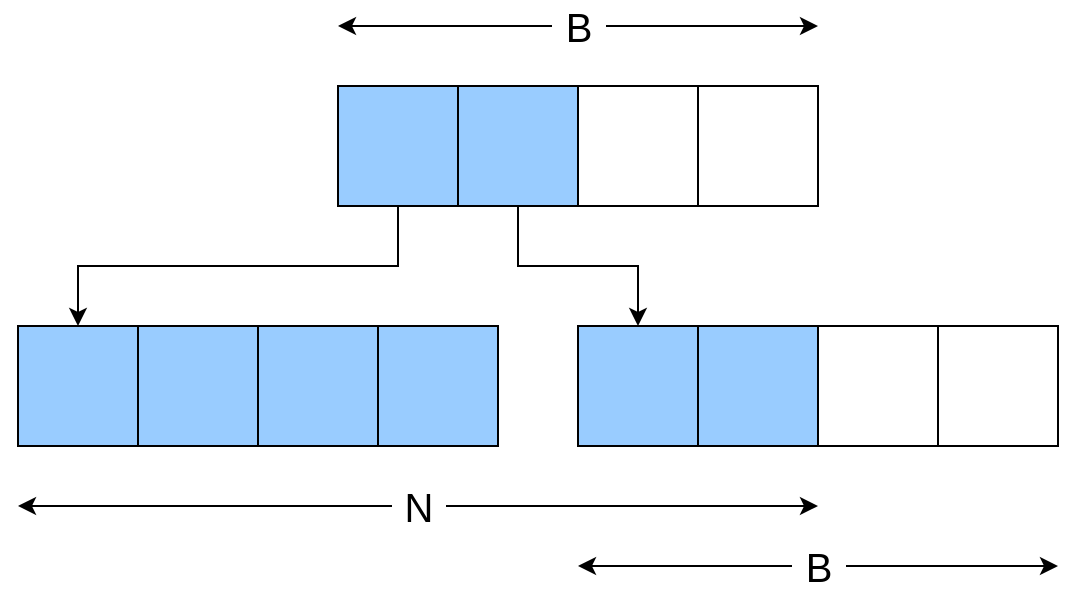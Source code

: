 <mxfile version="20.6.2" type="device"><diagram id="-7oHc_d8tv8FBuzgEi4-" name="Page-1"><mxGraphModel dx="1122" dy="1041" grid="1" gridSize="10" guides="1" tooltips="1" connect="1" arrows="1" fold="1" page="1" pageScale="1" pageWidth="850" pageHeight="1100" math="0" shadow="0"><root><mxCell id="0"/><mxCell id="1" parent="0"/><mxCell id="34mqL4myBIgFlI591UF_-16" style="edgeStyle=orthogonalEdgeStyle;rounded=0;orthogonalLoop=1;jettySize=auto;html=1;exitX=0.5;exitY=1;exitDx=0;exitDy=0;entryX=0.5;entryY=0;entryDx=0;entryDy=0;" parent="1" source="34mqL4myBIgFlI591UF_-1" target="34mqL4myBIgFlI591UF_-8" edge="1"><mxGeometry relative="1" as="geometry"/></mxCell><mxCell id="34mqL4myBIgFlI591UF_-1" value="" style="whiteSpace=wrap;html=1;aspect=fixed;fillColor=#99CCFF;" parent="1" vertex="1"><mxGeometry x="200" y="120" width="60" height="60" as="geometry"/></mxCell><mxCell id="34mqL4myBIgFlI591UF_-5" value="" style="whiteSpace=wrap;html=1;aspect=fixed;" parent="1" vertex="1"><mxGeometry x="380" y="120" width="60" height="60" as="geometry"/></mxCell><mxCell id="34mqL4myBIgFlI591UF_-6" value="" style="whiteSpace=wrap;html=1;aspect=fixed;" parent="1" vertex="1"><mxGeometry x="320" y="120" width="60" height="60" as="geometry"/></mxCell><mxCell id="34mqL4myBIgFlI591UF_-17" style="edgeStyle=orthogonalEdgeStyle;rounded=0;orthogonalLoop=1;jettySize=auto;html=1;exitX=0.5;exitY=1;exitDx=0;exitDy=0;entryX=0.5;entryY=0;entryDx=0;entryDy=0;" parent="1" source="34mqL4myBIgFlI591UF_-7" target="34mqL4myBIgFlI591UF_-12" edge="1"><mxGeometry relative="1" as="geometry"/></mxCell><mxCell id="34mqL4myBIgFlI591UF_-7" value="" style="whiteSpace=wrap;html=1;aspect=fixed;fillColor=#99CCFF;" parent="1" vertex="1"><mxGeometry x="260" y="120" width="60" height="60" as="geometry"/></mxCell><mxCell id="34mqL4myBIgFlI591UF_-8" value="" style="whiteSpace=wrap;html=1;aspect=fixed;fillColor=#99CCFF;" parent="1" vertex="1"><mxGeometry x="40" y="240" width="60" height="60" as="geometry"/></mxCell><mxCell id="34mqL4myBIgFlI591UF_-9" value="" style="whiteSpace=wrap;html=1;aspect=fixed;fillColor=#99CCFF;" parent="1" vertex="1"><mxGeometry x="220" y="240" width="60" height="60" as="geometry"/></mxCell><mxCell id="34mqL4myBIgFlI591UF_-10" value="" style="whiteSpace=wrap;html=1;aspect=fixed;fillColor=#99CCFF;" parent="1" vertex="1"><mxGeometry x="160" y="240" width="60" height="60" as="geometry"/></mxCell><mxCell id="34mqL4myBIgFlI591UF_-11" value="" style="whiteSpace=wrap;html=1;aspect=fixed;fillColor=#99CCFF;" parent="1" vertex="1"><mxGeometry x="100" y="240" width="60" height="60" as="geometry"/></mxCell><mxCell id="34mqL4myBIgFlI591UF_-12" value="" style="whiteSpace=wrap;html=1;aspect=fixed;fillColor=#99CCFF;" parent="1" vertex="1"><mxGeometry x="320" y="240" width="60" height="60" as="geometry"/></mxCell><mxCell id="34mqL4myBIgFlI591UF_-13" value="" style="whiteSpace=wrap;html=1;aspect=fixed;" parent="1" vertex="1"><mxGeometry x="500" y="240" width="60" height="60" as="geometry"/></mxCell><mxCell id="34mqL4myBIgFlI591UF_-14" value="" style="whiteSpace=wrap;html=1;aspect=fixed;fillColor=#FFFFFF;" parent="1" vertex="1"><mxGeometry x="440" y="240" width="60" height="60" as="geometry"/></mxCell><mxCell id="34mqL4myBIgFlI591UF_-15" value="" style="whiteSpace=wrap;html=1;aspect=fixed;fillColor=#99CCFF;" parent="1" vertex="1"><mxGeometry x="380" y="240" width="60" height="60" as="geometry"/></mxCell><mxCell id="QVD4UrUjzCqCmPTyaDeE-1" value="" style="endArrow=classic;startArrow=classic;rounded=0;targetPerimeterSpacing=4;strokeWidth=1;strokeColor=default;sketch=0;jumpStyle=none;jumpSize=12;labelBorderColor=none;html=1;spacing=15;" edge="1" parent="1"><mxGeometry width="50" height="50" relative="1" as="geometry"><mxPoint x="200" y="90" as="sourcePoint"/><mxPoint x="440" y="90" as="targetPoint"/></mxGeometry></mxCell><mxCell id="QVD4UrUjzCqCmPTyaDeE-3" value="&amp;nbsp;B&amp;nbsp;" style="edgeLabel;html=1;align=center;verticalAlign=middle;resizable=0;points=[];fontSize=20;spacing=5;labelBorderColor=#FFFFFF;" vertex="1" connectable="0" parent="QVD4UrUjzCqCmPTyaDeE-1"><mxGeometry relative="1" as="geometry"><mxPoint as="offset"/></mxGeometry></mxCell><mxCell id="QVD4UrUjzCqCmPTyaDeE-4" value="" style="endArrow=classic;startArrow=classic;rounded=0;targetPerimeterSpacing=4;strokeWidth=1;strokeColor=default;sketch=0;jumpStyle=none;jumpSize=12;labelBorderColor=none;html=1;spacing=15;" edge="1" parent="1"><mxGeometry width="50" height="50" relative="1" as="geometry"><mxPoint x="40" y="330" as="sourcePoint"/><mxPoint x="440" y="330" as="targetPoint"/></mxGeometry></mxCell><mxCell id="QVD4UrUjzCqCmPTyaDeE-5" value="&amp;nbsp;N&amp;nbsp;" style="edgeLabel;html=1;align=center;verticalAlign=middle;resizable=0;points=[];fontSize=20;spacing=5;labelBorderColor=#FFFFFF;" vertex="1" connectable="0" parent="QVD4UrUjzCqCmPTyaDeE-4"><mxGeometry relative="1" as="geometry"><mxPoint as="offset"/></mxGeometry></mxCell><mxCell id="QVD4UrUjzCqCmPTyaDeE-6" value="" style="endArrow=classic;startArrow=classic;rounded=0;targetPerimeterSpacing=4;strokeWidth=1;strokeColor=default;sketch=0;jumpStyle=none;jumpSize=12;labelBorderColor=none;html=1;spacing=15;" edge="1" parent="1"><mxGeometry width="50" height="50" relative="1" as="geometry"><mxPoint x="320" y="360" as="sourcePoint"/><mxPoint x="560" y="360" as="targetPoint"/></mxGeometry></mxCell><mxCell id="QVD4UrUjzCqCmPTyaDeE-7" value="&amp;nbsp;B&amp;nbsp;" style="edgeLabel;html=1;align=center;verticalAlign=middle;resizable=0;points=[];fontSize=20;spacing=5;labelBorderColor=#FFFFFF;" vertex="1" connectable="0" parent="QVD4UrUjzCqCmPTyaDeE-6"><mxGeometry relative="1" as="geometry"><mxPoint as="offset"/></mxGeometry></mxCell></root></mxGraphModel></diagram></mxfile>